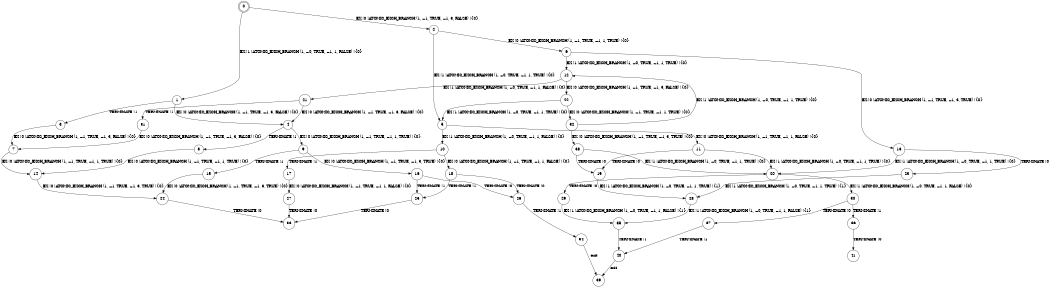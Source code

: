 digraph BCG {
size = "7, 10.5";
center = TRUE;
node [shape = circle];
0 [peripheries = 2];
0 -> 1 [label = "EX !1 !ATOMIC_EXCH_BRANCH (1, +0, TRUE, +1, 1, FALSE) !{0}"];
0 -> 2 [label = "EX !0 !ATOMIC_EXCH_BRANCH (1, +1, TRUE, +1, 3, FALSE) !{0}"];
1 -> 3 [label = "TERMINATE !1"];
1 -> 4 [label = "EX !0 !ATOMIC_EXCH_BRANCH (1, +1, TRUE, +1, 3, FALSE) !{0}"];
2 -> 5 [label = "EX !1 !ATOMIC_EXCH_BRANCH (1, +0, TRUE, +1, 1, TRUE) !{0}"];
2 -> 6 [label = "EX !0 !ATOMIC_EXCH_BRANCH (1, +1, TRUE, +1, 1, TRUE) !{0}"];
3 -> 7 [label = "EX !0 !ATOMIC_EXCH_BRANCH (1, +1, TRUE, +1, 3, FALSE) !{0}"];
4 -> 8 [label = "TERMINATE !1"];
4 -> 9 [label = "EX !0 !ATOMIC_EXCH_BRANCH (1, +1, TRUE, +1, 1, TRUE) !{0}"];
5 -> 10 [label = "EX !1 !ATOMIC_EXCH_BRANCH (1, +0, TRUE, +1, 1, FALSE) !{0}"];
5 -> 11 [label = "EX !0 !ATOMIC_EXCH_BRANCH (1, +1, TRUE, +1, 1, FALSE) !{0}"];
6 -> 12 [label = "EX !1 !ATOMIC_EXCH_BRANCH (1, +0, TRUE, +1, 1, TRUE) !{0}"];
6 -> 13 [label = "EX !0 !ATOMIC_EXCH_BRANCH (1, +1, TRUE, +1, 3, TRUE) !{0}"];
7 -> 14 [label = "EX !0 !ATOMIC_EXCH_BRANCH (1, +1, TRUE, +1, 1, TRUE) !{0}"];
8 -> 14 [label = "EX !0 !ATOMIC_EXCH_BRANCH (1, +1, TRUE, +1, 1, TRUE) !{0}"];
9 -> 15 [label = "TERMINATE !1"];
9 -> 16 [label = "EX !0 !ATOMIC_EXCH_BRANCH (1, +1, TRUE, +1, 3, TRUE) !{0}"];
10 -> 17 [label = "TERMINATE !1"];
10 -> 18 [label = "EX !0 !ATOMIC_EXCH_BRANCH (1, +1, TRUE, +1, 1, FALSE) !{0}"];
11 -> 19 [label = "TERMINATE !0"];
11 -> 20 [label = "EX !1 !ATOMIC_EXCH_BRANCH (1, +0, TRUE, +1, 1, TRUE) !{0}"];
12 -> 21 [label = "EX !1 !ATOMIC_EXCH_BRANCH (1, +0, TRUE, +1, 1, FALSE) !{0}"];
12 -> 22 [label = "EX !0 !ATOMIC_EXCH_BRANCH (1, +1, TRUE, +1, 3, FALSE) !{0}"];
13 -> 23 [label = "TERMINATE !0"];
13 -> 20 [label = "EX !1 !ATOMIC_EXCH_BRANCH (1, +0, TRUE, +1, 1, TRUE) !{0}"];
14 -> 24 [label = "EX !0 !ATOMIC_EXCH_BRANCH (1, +1, TRUE, +1, 3, TRUE) !{0}"];
15 -> 24 [label = "EX !0 !ATOMIC_EXCH_BRANCH (1, +1, TRUE, +1, 3, TRUE) !{0}"];
16 -> 25 [label = "TERMINATE !1"];
16 -> 26 [label = "TERMINATE !0"];
17 -> 27 [label = "EX !0 !ATOMIC_EXCH_BRANCH (1, +1, TRUE, +1, 1, FALSE) !{0}"];
18 -> 25 [label = "TERMINATE !1"];
18 -> 26 [label = "TERMINATE !0"];
19 -> 28 [label = "EX !1 !ATOMIC_EXCH_BRANCH (1, +0, TRUE, +1, 1, TRUE) !{1}"];
20 -> 29 [label = "TERMINATE !0"];
20 -> 30 [label = "EX !1 !ATOMIC_EXCH_BRANCH (1, +0, TRUE, +1, 1, FALSE) !{0}"];
21 -> 31 [label = "TERMINATE !1"];
21 -> 4 [label = "EX !0 !ATOMIC_EXCH_BRANCH (1, +1, TRUE, +1, 3, FALSE) !{0}"];
22 -> 5 [label = "EX !1 !ATOMIC_EXCH_BRANCH (1, +0, TRUE, +1, 1, TRUE) !{0}"];
22 -> 32 [label = "EX !0 !ATOMIC_EXCH_BRANCH (1, +1, TRUE, +1, 1, TRUE) !{0}"];
23 -> 28 [label = "EX !1 !ATOMIC_EXCH_BRANCH (1, +0, TRUE, +1, 1, TRUE) !{1}"];
24 -> 33 [label = "TERMINATE !0"];
25 -> 33 [label = "TERMINATE !0"];
26 -> 34 [label = "TERMINATE !1"];
27 -> 33 [label = "TERMINATE !0"];
28 -> 35 [label = "EX !1 !ATOMIC_EXCH_BRANCH (1, +0, TRUE, +1, 1, FALSE) !{1}"];
29 -> 35 [label = "EX !1 !ATOMIC_EXCH_BRANCH (1, +0, TRUE, +1, 1, FALSE) !{1}"];
30 -> 36 [label = "TERMINATE !1"];
30 -> 37 [label = "TERMINATE !0"];
31 -> 7 [label = "EX !0 !ATOMIC_EXCH_BRANCH (1, +1, TRUE, +1, 3, FALSE) !{0}"];
32 -> 12 [label = "EX !1 !ATOMIC_EXCH_BRANCH (1, +0, TRUE, +1, 1, TRUE) !{0}"];
32 -> 38 [label = "EX !0 !ATOMIC_EXCH_BRANCH (1, +1, TRUE, +1, 3, TRUE) !{0}"];
34 -> 39 [label = "exit"];
35 -> 40 [label = "TERMINATE !1"];
36 -> 41 [label = "TERMINATE !0"];
37 -> 40 [label = "TERMINATE !1"];
38 -> 19 [label = "TERMINATE !0"];
38 -> 20 [label = "EX !1 !ATOMIC_EXCH_BRANCH (1, +0, TRUE, +1, 1, TRUE) !{0}"];
40 -> 39 [label = "exit"];
}
